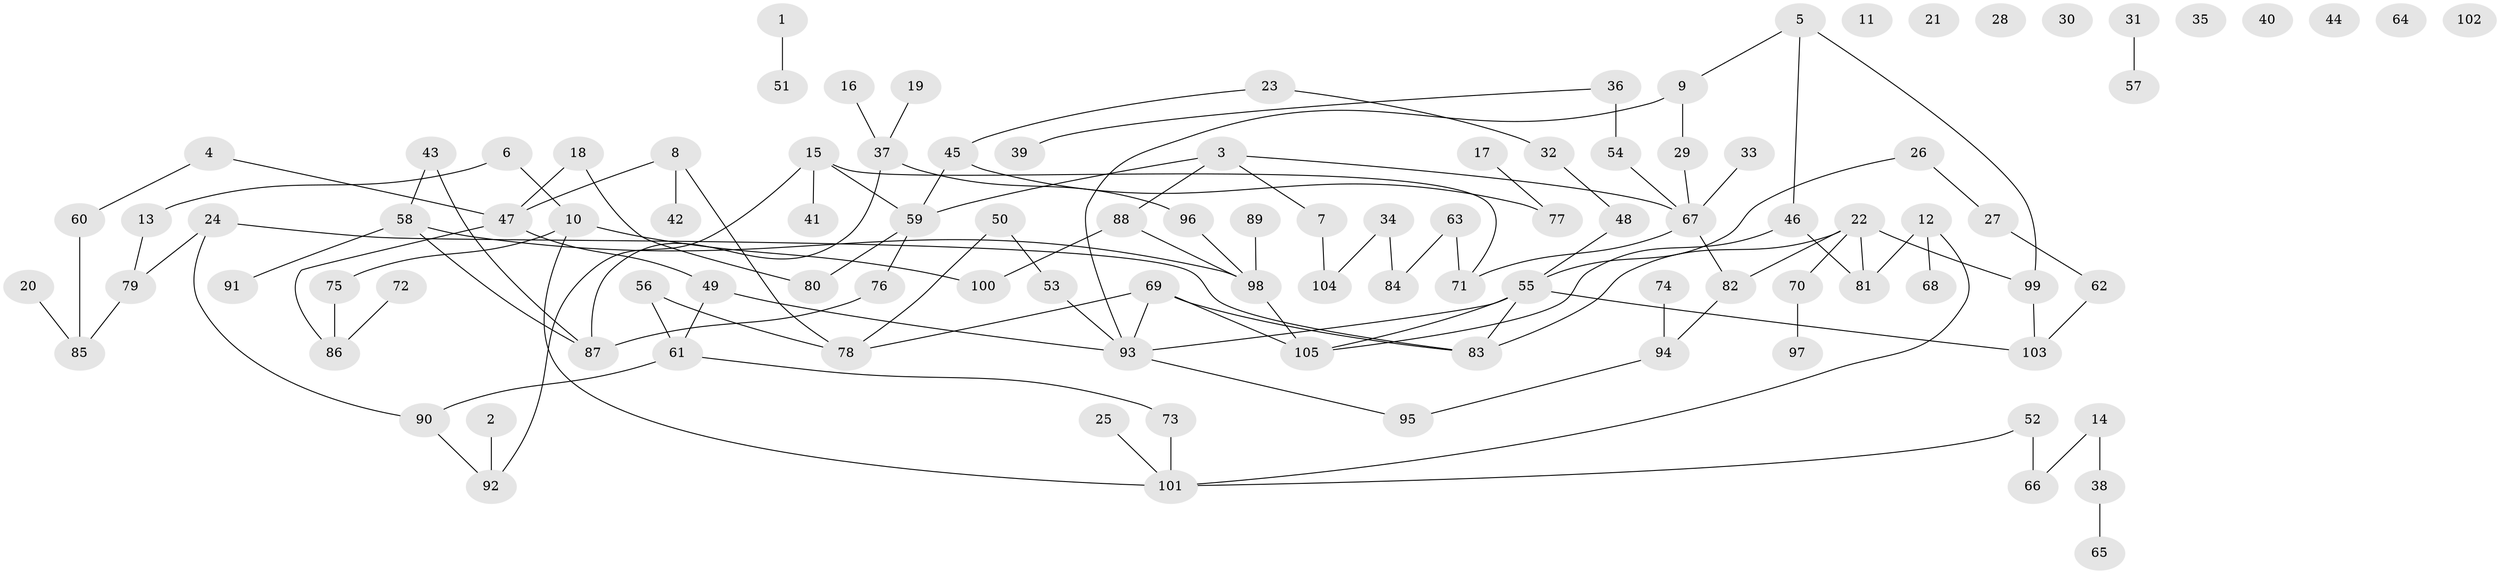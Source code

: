 // Generated by graph-tools (version 1.1) at 2025/39/03/09/25 04:39:55]
// undirected, 105 vertices, 120 edges
graph export_dot {
graph [start="1"]
  node [color=gray90,style=filled];
  1;
  2;
  3;
  4;
  5;
  6;
  7;
  8;
  9;
  10;
  11;
  12;
  13;
  14;
  15;
  16;
  17;
  18;
  19;
  20;
  21;
  22;
  23;
  24;
  25;
  26;
  27;
  28;
  29;
  30;
  31;
  32;
  33;
  34;
  35;
  36;
  37;
  38;
  39;
  40;
  41;
  42;
  43;
  44;
  45;
  46;
  47;
  48;
  49;
  50;
  51;
  52;
  53;
  54;
  55;
  56;
  57;
  58;
  59;
  60;
  61;
  62;
  63;
  64;
  65;
  66;
  67;
  68;
  69;
  70;
  71;
  72;
  73;
  74;
  75;
  76;
  77;
  78;
  79;
  80;
  81;
  82;
  83;
  84;
  85;
  86;
  87;
  88;
  89;
  90;
  91;
  92;
  93;
  94;
  95;
  96;
  97;
  98;
  99;
  100;
  101;
  102;
  103;
  104;
  105;
  1 -- 51;
  2 -- 92;
  3 -- 7;
  3 -- 59;
  3 -- 67;
  3 -- 88;
  4 -- 47;
  4 -- 60;
  5 -- 9;
  5 -- 46;
  5 -- 99;
  6 -- 10;
  6 -- 13;
  7 -- 104;
  8 -- 42;
  8 -- 47;
  8 -- 78;
  9 -- 29;
  9 -- 93;
  10 -- 75;
  10 -- 100;
  10 -- 101;
  12 -- 68;
  12 -- 81;
  12 -- 101;
  13 -- 79;
  14 -- 38;
  14 -- 66;
  15 -- 41;
  15 -- 59;
  15 -- 71;
  15 -- 92;
  16 -- 37;
  17 -- 77;
  18 -- 47;
  18 -- 80;
  19 -- 37;
  20 -- 85;
  22 -- 70;
  22 -- 81;
  22 -- 82;
  22 -- 83;
  22 -- 99;
  23 -- 32;
  23 -- 45;
  24 -- 79;
  24 -- 83;
  24 -- 90;
  25 -- 101;
  26 -- 27;
  26 -- 55;
  27 -- 62;
  29 -- 67;
  31 -- 57;
  32 -- 48;
  33 -- 67;
  34 -- 84;
  34 -- 104;
  36 -- 39;
  36 -- 54;
  37 -- 87;
  37 -- 96;
  38 -- 65;
  43 -- 58;
  43 -- 87;
  45 -- 59;
  45 -- 77;
  46 -- 81;
  46 -- 105;
  47 -- 49;
  47 -- 86;
  48 -- 55;
  49 -- 61;
  49 -- 93;
  50 -- 53;
  50 -- 78;
  52 -- 66;
  52 -- 101;
  53 -- 93;
  54 -- 67;
  55 -- 83;
  55 -- 93;
  55 -- 103;
  55 -- 105;
  56 -- 61;
  56 -- 78;
  58 -- 87;
  58 -- 91;
  58 -- 98;
  59 -- 76;
  59 -- 80;
  60 -- 85;
  61 -- 73;
  61 -- 90;
  62 -- 103;
  63 -- 71;
  63 -- 84;
  67 -- 71;
  67 -- 82;
  69 -- 78;
  69 -- 83;
  69 -- 93;
  69 -- 105;
  70 -- 97;
  72 -- 86;
  73 -- 101;
  74 -- 94;
  75 -- 86;
  76 -- 87;
  79 -- 85;
  82 -- 94;
  88 -- 98;
  88 -- 100;
  89 -- 98;
  90 -- 92;
  93 -- 95;
  94 -- 95;
  96 -- 98;
  98 -- 105;
  99 -- 103;
}
